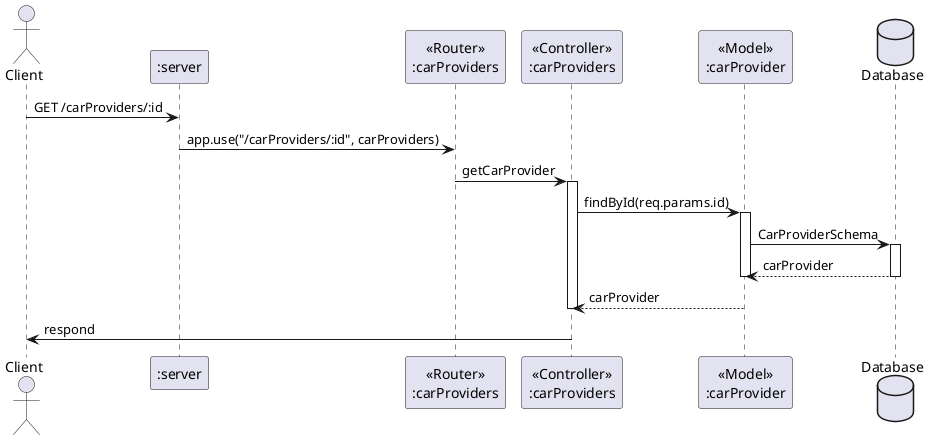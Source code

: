 @startuml GET /carProviders/:id
actor       Client       as client
participant ":server" as server 
participant "<<Router>>\n:carProviders" as carProviders_router 
participant "<<Controller>>\n:carProviders" as carProviders_con 
participant "<<Model>>\n:carProvider" as carProviders_model 
database Database as db

client -> server : GET /carProviders/:id

server -> carProviders_router : app.use("/carProviders/:id", carProviders)
carProviders_router -> carProviders_con : getCarProvider
activate carProviders_con
    carProviders_con -> carProviders_model : findById(req.params.id)
    activate carProviders_model
    carProviders_model -> db : CarProviderSchema
        activate db
        db --> carProviders_model : carProvider
        deactivate db
    deactivate carProviders_model
    carProviders_model --> carProviders_con : carProvider
deactivate carProviders_con

carProviders_con -> client :respond
@enduml